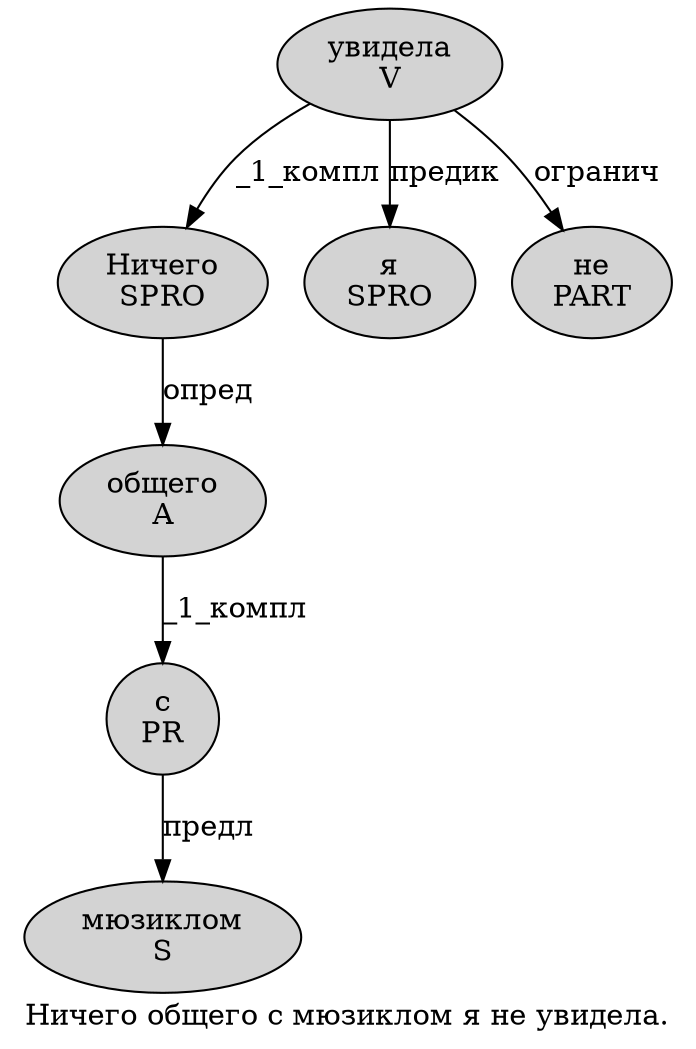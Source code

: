 digraph SENTENCE_2318 {
	graph [label="Ничего общего с мюзиклом я не увидела."]
	node [style=filled]
		0 [label="Ничего
SPRO" color="" fillcolor=lightgray penwidth=1 shape=ellipse]
		1 [label="общего
A" color="" fillcolor=lightgray penwidth=1 shape=ellipse]
		2 [label="с
PR" color="" fillcolor=lightgray penwidth=1 shape=ellipse]
		3 [label="мюзиклом
S" color="" fillcolor=lightgray penwidth=1 shape=ellipse]
		4 [label="я
SPRO" color="" fillcolor=lightgray penwidth=1 shape=ellipse]
		5 [label="не
PART" color="" fillcolor=lightgray penwidth=1 shape=ellipse]
		6 [label="увидела
V" color="" fillcolor=lightgray penwidth=1 shape=ellipse]
			6 -> 0 [label="_1_компл"]
			6 -> 4 [label="предик"]
			6 -> 5 [label="огранич"]
			2 -> 3 [label="предл"]
			0 -> 1 [label="опред"]
			1 -> 2 [label="_1_компл"]
}